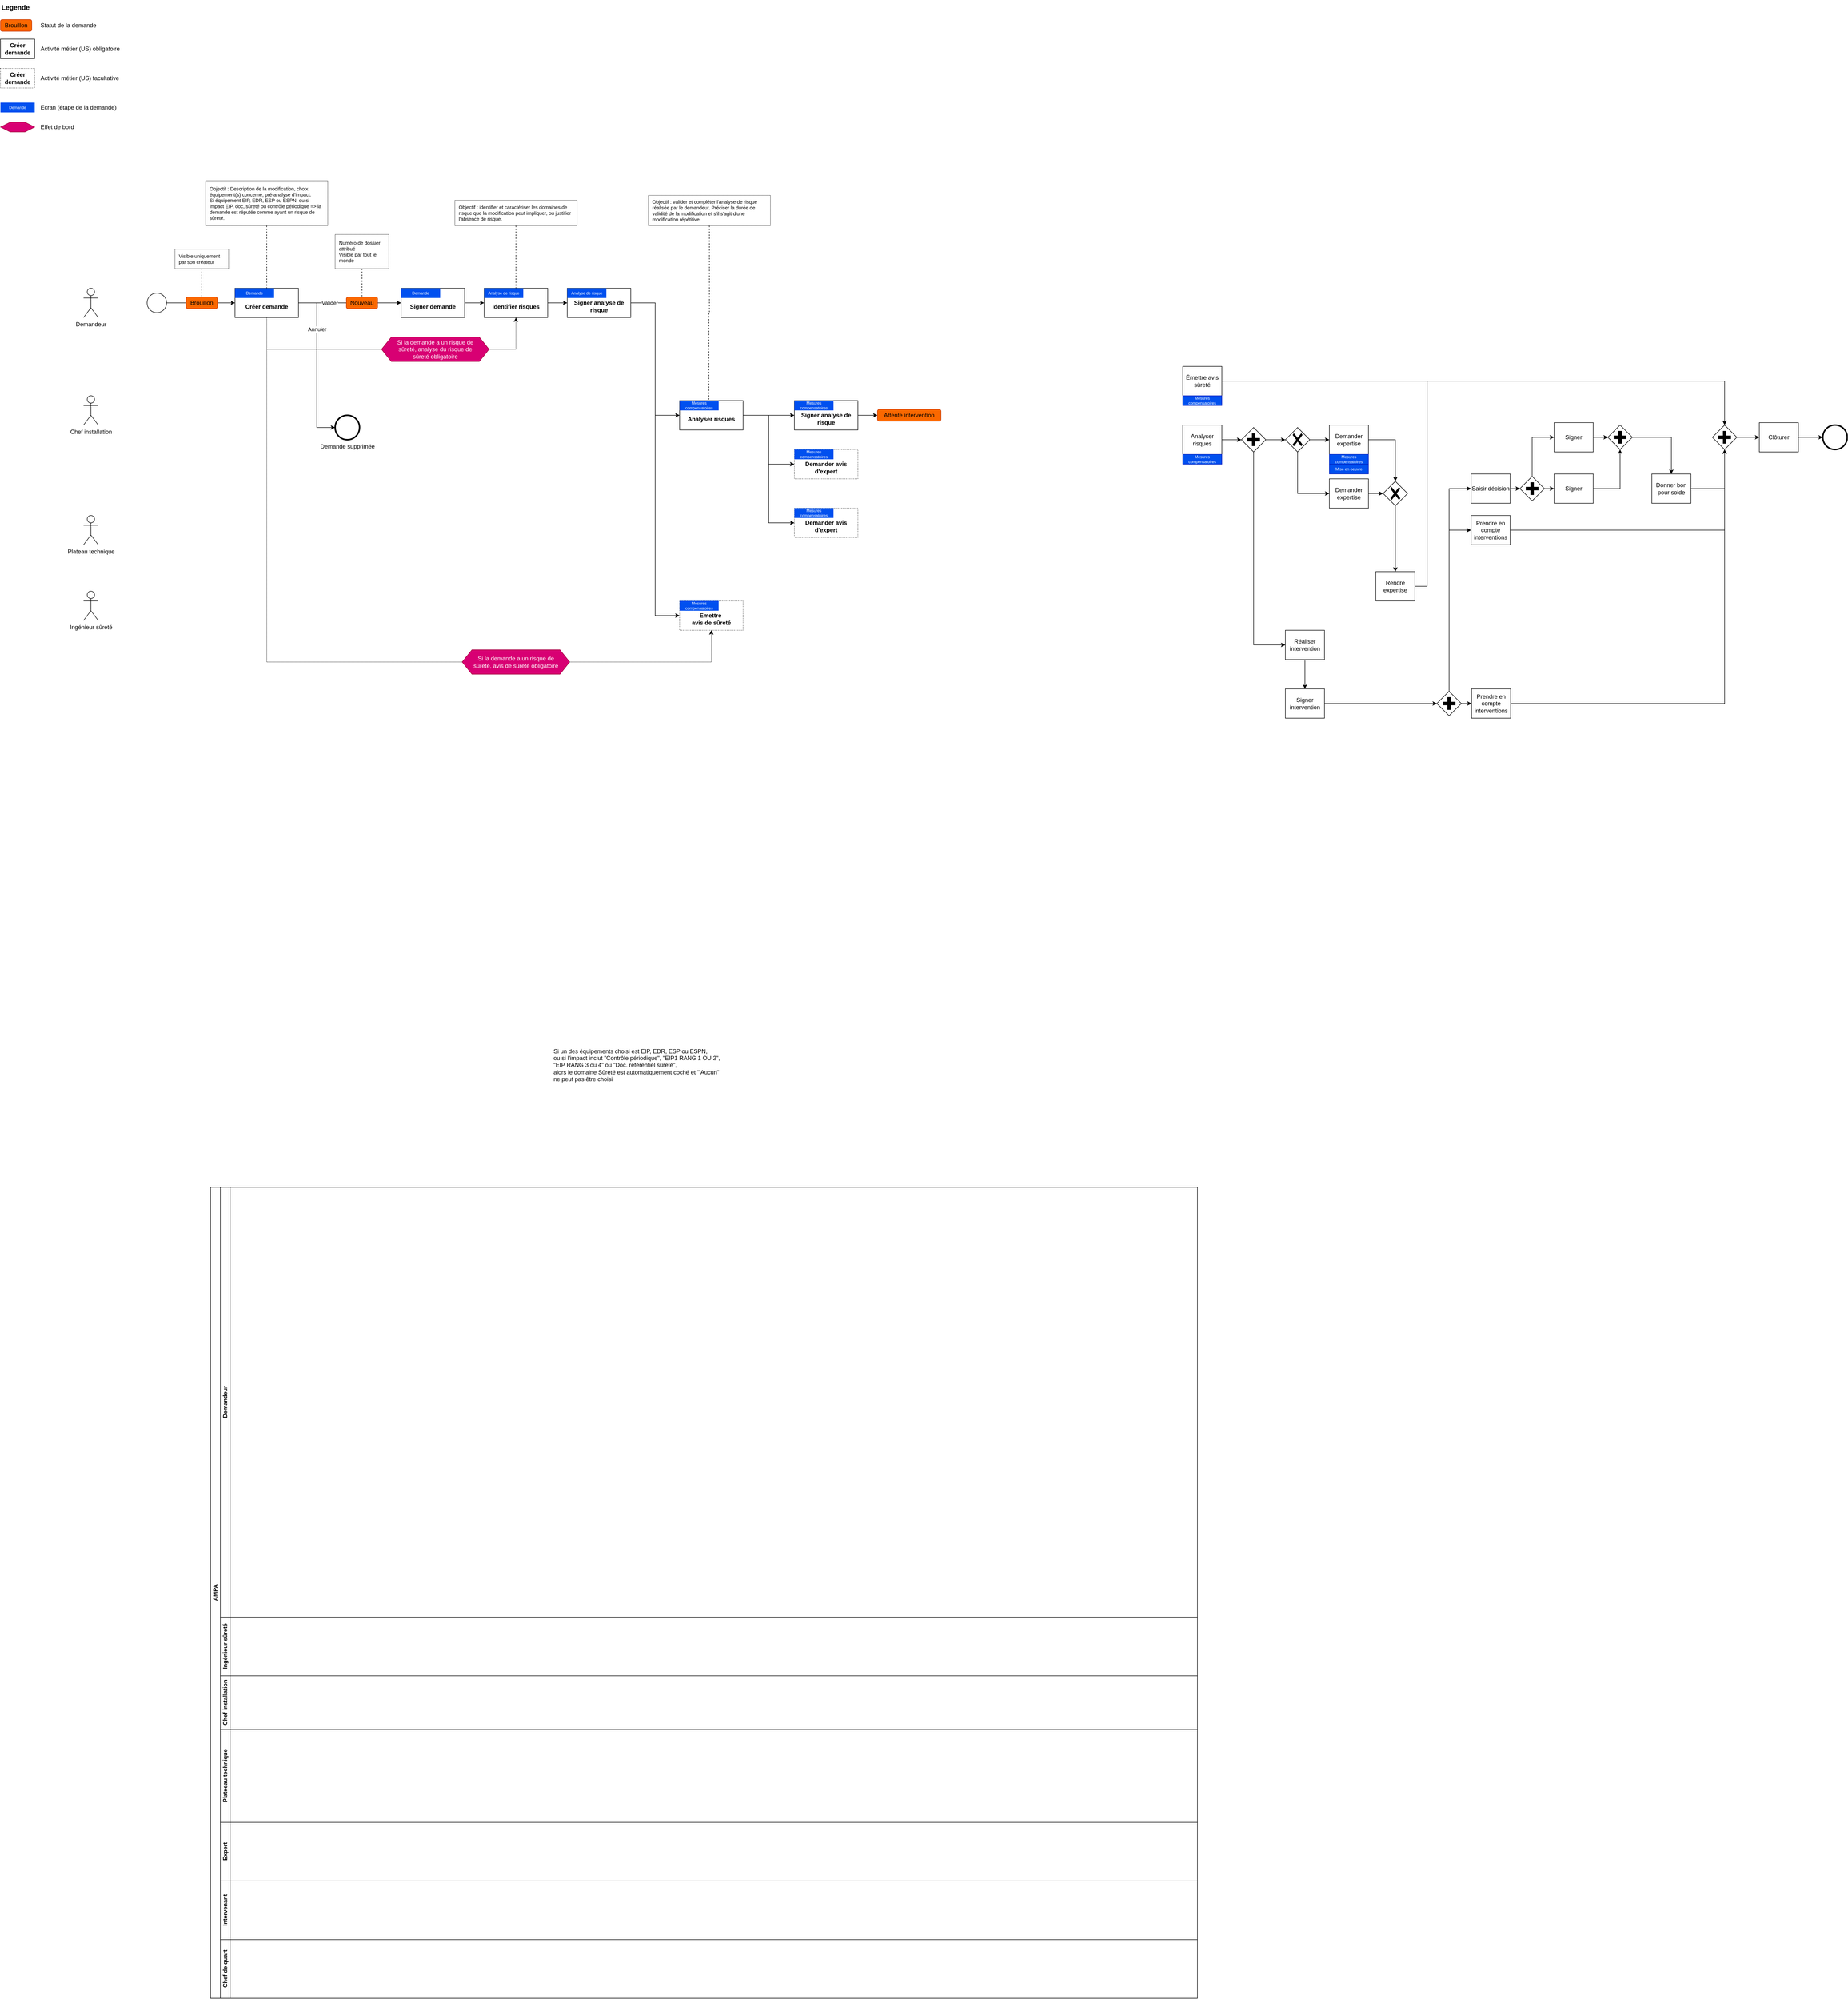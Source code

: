 <mxfile version="27.1.4">
  <diagram id="C5RBs43oDa-KdzZeNtuy" name="Page-1">
    <mxGraphModel dx="3535" dy="3973" grid="1" gridSize="10" guides="1" tooltips="1" connect="1" arrows="1" fold="1" page="1" pageScale="1" pageWidth="827" pageHeight="1169" math="0" shadow="0">
      <root>
        <mxCell id="WIyWlLk6GJQsqaUBKTNV-0" />
        <mxCell id="WIyWlLk6GJQsqaUBKTNV-1" parent="WIyWlLk6GJQsqaUBKTNV-0" />
        <mxCell id="8jjc2kqJS15EgWJWvcIl-381" value="AMPA" style="swimlane;html=1;childLayout=stackLayout;resizeParent=1;resizeParentMax=0;horizontal=0;startSize=20;horizontalStack=0;" parent="WIyWlLk6GJQsqaUBKTNV-1" vertex="1">
          <mxGeometry x="90" y="740" width="2020" height="1660" as="geometry" />
        </mxCell>
        <mxCell id="8jjc2kqJS15EgWJWvcIl-382" value="Demandeur" style="swimlane;html=1;startSize=20;horizontal=0;" parent="8jjc2kqJS15EgWJWvcIl-381" vertex="1">
          <mxGeometry x="20" width="2000" height="880" as="geometry" />
        </mxCell>
        <mxCell id="8jjc2kqJS15EgWJWvcIl-390" value="Ingénieur sûreté" style="swimlane;html=1;startSize=20;horizontal=0;" parent="8jjc2kqJS15EgWJWvcIl-381" vertex="1">
          <mxGeometry x="20" y="880" width="2000" height="120" as="geometry" />
        </mxCell>
        <mxCell id="8jjc2kqJS15EgWJWvcIl-392" value="Chef installation" style="swimlane;html=1;startSize=20;horizontal=0;" parent="8jjc2kqJS15EgWJWvcIl-381" vertex="1">
          <mxGeometry x="20" y="1000" width="2000" height="110" as="geometry" />
        </mxCell>
        <mxCell id="8jjc2kqJS15EgWJWvcIl-413" value="Plateeau technique" style="swimlane;html=1;startSize=20;horizontal=0;" parent="8jjc2kqJS15EgWJWvcIl-381" vertex="1">
          <mxGeometry x="20" y="1110" width="2000" height="190" as="geometry" />
        </mxCell>
        <mxCell id="8jjc2kqJS15EgWJWvcIl-431" value="Expert" style="swimlane;html=1;startSize=20;horizontal=0;" parent="8jjc2kqJS15EgWJWvcIl-381" vertex="1">
          <mxGeometry x="20" y="1300" width="2000" height="120" as="geometry" />
        </mxCell>
        <mxCell id="8jjc2kqJS15EgWJWvcIl-432" value="Intervenant" style="swimlane;html=1;startSize=20;horizontal=0;" parent="8jjc2kqJS15EgWJWvcIl-381" vertex="1">
          <mxGeometry x="20" y="1420" width="2000" height="120" as="geometry" />
        </mxCell>
        <mxCell id="8jjc2kqJS15EgWJWvcIl-433" value="Chef de quart" style="swimlane;html=1;startSize=20;horizontal=0;" parent="8jjc2kqJS15EgWJWvcIl-381" vertex="1">
          <mxGeometry x="20" y="1540" width="2000" height="120" as="geometry" />
        </mxCell>
        <mxCell id="8jjc2kqJS15EgWJWvcIl-466" value="&lt;div&gt;Si un des équipements choisi est EIP, EDR, ESP ou ESPN,&lt;/div&gt;&lt;div&gt;ou si l&#39;impact inclut &quot;Contrôle périodique&quot;, &quot;EIP1 RANG 1 OU 2&quot;, &quot;EIP RANG 3 ou 4&quot; ou &quot;Doc. référentiel sûreté&quot;,&lt;/div&gt;&lt;div&gt;alors le domaine Sûreté est automatiquement coché et &#39;&quot;Aucun&quot; ne peut pas être choisi&lt;/div&gt;" style="text;html=1;align=left;verticalAlign=middle;whiteSpace=wrap;rounded=0;" parent="WIyWlLk6GJQsqaUBKTNV-1" vertex="1">
          <mxGeometry x="790" y="480" width="350" height="20" as="geometry" />
        </mxCell>
        <mxCell id="8jjc2kqJS15EgWJWvcIl-383" value="" style="edgeStyle=orthogonalEdgeStyle;rounded=0;orthogonalLoop=1;jettySize=auto;html=1;exitX=1;exitY=0.5;exitDx=0;exitDy=0;" parent="WIyWlLk6GJQsqaUBKTNV-1" source="8jjc2kqJS15EgWJWvcIl-384" target="8jjc2kqJS15EgWJWvcIl-386" edge="1">
          <mxGeometry relative="1" as="geometry">
            <Array as="points" />
          </mxGeometry>
        </mxCell>
        <mxCell id="8jjc2kqJS15EgWJWvcIl-384" value="" style="ellipse;whiteSpace=wrap;html=1;" parent="WIyWlLk6GJQsqaUBKTNV-1" vertex="1">
          <mxGeometry x="-40" y="-1090" width="40" height="40" as="geometry" />
        </mxCell>
        <mxCell id="8jjc2kqJS15EgWJWvcIl-385" value="" style="edgeStyle=orthogonalEdgeStyle;rounded=0;orthogonalLoop=1;jettySize=auto;html=1;" parent="WIyWlLk6GJQsqaUBKTNV-1" source="8jjc2kqJS15EgWJWvcIl-386" target="8jjc2kqJS15EgWJWvcIl-387" edge="1">
          <mxGeometry relative="1" as="geometry" />
        </mxCell>
        <mxCell id="ZmzfmCcFbRjJiwDWbrTt-29" value="Valider" style="edgeLabel;html=1;align=center;verticalAlign=middle;resizable=0;points=[];" vertex="1" connectable="0" parent="8jjc2kqJS15EgWJWvcIl-385">
          <mxGeometry x="-0.389" relative="1" as="geometry">
            <mxPoint as="offset" />
          </mxGeometry>
        </mxCell>
        <mxCell id="3V38OUaqerDAB0xKx_UT-17" style="edgeStyle=orthogonalEdgeStyle;rounded=0;orthogonalLoop=1;jettySize=auto;html=1;exitX=0.5;exitY=1;exitDx=0;exitDy=0;entryX=0;entryY=0.5;entryDx=0;entryDy=0;dashed=1;dashPattern=1 1;endArrow=none;startFill=0;" parent="WIyWlLk6GJQsqaUBKTNV-1" source="8jjc2kqJS15EgWJWvcIl-386" target="3V38OUaqerDAB0xKx_UT-16" edge="1">
          <mxGeometry relative="1" as="geometry" />
        </mxCell>
        <mxCell id="ZmzfmCcFbRjJiwDWbrTt-28" style="edgeStyle=orthogonalEdgeStyle;rounded=0;orthogonalLoop=1;jettySize=auto;html=1;exitX=1;exitY=0.5;exitDx=0;exitDy=0;entryX=0;entryY=0.5;entryDx=0;entryDy=0;entryPerimeter=0;" edge="1" parent="WIyWlLk6GJQsqaUBKTNV-1" source="8jjc2kqJS15EgWJWvcIl-386" target="ZmzfmCcFbRjJiwDWbrTt-27">
          <mxGeometry relative="1" as="geometry" />
        </mxCell>
        <mxCell id="ZmzfmCcFbRjJiwDWbrTt-30" value="Annuler" style="edgeLabel;html=1;align=center;verticalAlign=middle;resizable=0;points=[];" vertex="1" connectable="0" parent="ZmzfmCcFbRjJiwDWbrTt-28">
          <mxGeometry x="-0.447" relative="1" as="geometry">
            <mxPoint as="offset" />
          </mxGeometry>
        </mxCell>
        <mxCell id="8jjc2kqJS15EgWJWvcIl-386" value="&lt;div&gt;&lt;br&gt;&lt;/div&gt;&lt;div&gt;Créer demande&lt;/div&gt;" style="rounded=0;whiteSpace=wrap;html=1;fontFamily=Helvetica;fontSize=12;fontColor=#000000;align=center;fontStyle=1;verticalAlign=middle;" parent="WIyWlLk6GJQsqaUBKTNV-1" vertex="1">
          <mxGeometry x="140" y="-1100" width="130" height="60" as="geometry" />
        </mxCell>
        <mxCell id="3V38OUaqerDAB0xKx_UT-15" style="edgeStyle=orthogonalEdgeStyle;rounded=0;orthogonalLoop=1;jettySize=auto;html=1;exitX=1;exitY=0.5;exitDx=0;exitDy=0;entryX=0;entryY=0.5;entryDx=0;entryDy=0;" parent="WIyWlLk6GJQsqaUBKTNV-1" source="8jjc2kqJS15EgWJWvcIl-387" target="3V38OUaqerDAB0xKx_UT-13" edge="1">
          <mxGeometry relative="1" as="geometry" />
        </mxCell>
        <mxCell id="8jjc2kqJS15EgWJWvcIl-387" value="&lt;div&gt;&lt;br&gt;&lt;/div&gt;&lt;div&gt;Signer demande&lt;/div&gt;" style="rounded=0;whiteSpace=wrap;html=1;fontFamily=Helvetica;fontSize=12;fontColor=#000000;align=center;fontStyle=1" parent="WIyWlLk6GJQsqaUBKTNV-1" vertex="1">
          <mxGeometry x="480" y="-1100" width="130" height="60" as="geometry" />
        </mxCell>
        <mxCell id="8jjc2kqJS15EgWJWvcIl-391" value="Émettre avis sûreté" style="rounded=0;whiteSpace=wrap;html=1;fontFamily=Helvetica;fontSize=12;fontColor=#000000;align=center;" parent="WIyWlLk6GJQsqaUBKTNV-1" vertex="1">
          <mxGeometry x="2080" y="-940" width="80" height="60" as="geometry" />
        </mxCell>
        <mxCell id="8jjc2kqJS15EgWJWvcIl-456" value="Mesures compensatoires" style="rounded=0;whiteSpace=wrap;html=1;fillColor=#0050ef;fontColor=#ffffff;strokeColor=#001DBC;fontSize=8;" parent="WIyWlLk6GJQsqaUBKTNV-1" vertex="1">
          <mxGeometry x="2080" y="-880" width="80" height="20" as="geometry" />
        </mxCell>
        <mxCell id="8jjc2kqJS15EgWJWvcIl-393" value="" style="edgeStyle=orthogonalEdgeStyle;rounded=0;orthogonalLoop=1;jettySize=auto;html=1;" parent="WIyWlLk6GJQsqaUBKTNV-1" source="8jjc2kqJS15EgWJWvcIl-394" target="8jjc2kqJS15EgWJWvcIl-404" edge="1">
          <mxGeometry relative="1" as="geometry" />
        </mxCell>
        <mxCell id="8jjc2kqJS15EgWJWvcIl-394" value="Analyser risques" style="rounded=0;whiteSpace=wrap;html=1;fontFamily=Helvetica;fontSize=12;fontColor=#000000;align=center;" parent="WIyWlLk6GJQsqaUBKTNV-1" vertex="1">
          <mxGeometry x="2080" y="-820" width="80" height="60" as="geometry" />
        </mxCell>
        <mxCell id="8jjc2kqJS15EgWJWvcIl-395" value="" style="edgeStyle=orthogonalEdgeStyle;rounded=0;orthogonalLoop=1;jettySize=auto;html=1;" parent="WIyWlLk6GJQsqaUBKTNV-1" source="8jjc2kqJS15EgWJWvcIl-396" target="8jjc2kqJS15EgWJWvcIl-397" edge="1">
          <mxGeometry relative="1" as="geometry" />
        </mxCell>
        <mxCell id="8jjc2kqJS15EgWJWvcIl-396" value="" style="points=[[0.25,0.25,0],[0.5,0,0],[0.75,0.25,0],[1,0.5,0],[0.75,0.75,0],[0.5,1,0],[0.25,0.75,0],[0,0.5,0]];shape=mxgraph.bpmn.gateway2;html=1;verticalLabelPosition=bottom;labelBackgroundColor=#ffffff;verticalAlign=top;align=center;perimeter=rhombusPerimeter;outlineConnect=0;outline=none;symbol=none;gwType=exclusive;" parent="WIyWlLk6GJQsqaUBKTNV-1" vertex="1">
          <mxGeometry x="2290" y="-815" width="50" height="50" as="geometry" />
        </mxCell>
        <mxCell id="8jjc2kqJS15EgWJWvcIl-397" value="Demander expertise" style="rounded=0;whiteSpace=wrap;html=1;fontFamily=Helvetica;fontSize=12;fontColor=#000000;align=center;" parent="WIyWlLk6GJQsqaUBKTNV-1" vertex="1">
          <mxGeometry x="2380" y="-820" width="80" height="60" as="geometry" />
        </mxCell>
        <mxCell id="8jjc2kqJS15EgWJWvcIl-398" value="" style="edgeStyle=orthogonalEdgeStyle;rounded=0;orthogonalLoop=1;jettySize=auto;html=1;" parent="WIyWlLk6GJQsqaUBKTNV-1" source="8jjc2kqJS15EgWJWvcIl-399" target="8jjc2kqJS15EgWJWvcIl-400" edge="1">
          <mxGeometry relative="1" as="geometry" />
        </mxCell>
        <mxCell id="8jjc2kqJS15EgWJWvcIl-399" value="Demander expertise" style="rounded=0;whiteSpace=wrap;html=1;fontFamily=Helvetica;fontSize=12;fontColor=#000000;align=center;" parent="WIyWlLk6GJQsqaUBKTNV-1" vertex="1">
          <mxGeometry x="2380" y="-710" width="80" height="60" as="geometry" />
        </mxCell>
        <mxCell id="8jjc2kqJS15EgWJWvcIl-400" value="" style="points=[[0.25,0.25,0],[0.5,0,0],[0.75,0.25,0],[1,0.5,0],[0.75,0.75,0],[0.5,1,0],[0.25,0.75,0],[0,0.5,0]];shape=mxgraph.bpmn.gateway2;html=1;verticalLabelPosition=bottom;labelBackgroundColor=#ffffff;verticalAlign=top;align=center;perimeter=rhombusPerimeter;outlineConnect=0;outline=none;symbol=none;gwType=exclusive;" parent="WIyWlLk6GJQsqaUBKTNV-1" vertex="1">
          <mxGeometry x="2490" y="-705" width="50" height="50" as="geometry" />
        </mxCell>
        <mxCell id="8jjc2kqJS15EgWJWvcIl-401" style="edgeStyle=orthogonalEdgeStyle;rounded=0;orthogonalLoop=1;jettySize=auto;html=1;exitX=0.5;exitY=1;exitDx=0;exitDy=0;exitPerimeter=0;entryX=0;entryY=0.5;entryDx=0;entryDy=0;" parent="WIyWlLk6GJQsqaUBKTNV-1" source="8jjc2kqJS15EgWJWvcIl-396" target="8jjc2kqJS15EgWJWvcIl-399" edge="1">
          <mxGeometry relative="1" as="geometry" />
        </mxCell>
        <mxCell id="8jjc2kqJS15EgWJWvcIl-402" style="edgeStyle=orthogonalEdgeStyle;rounded=0;orthogonalLoop=1;jettySize=auto;html=1;exitX=1;exitY=0.5;exitDx=0;exitDy=0;entryX=0.5;entryY=0;entryDx=0;entryDy=0;entryPerimeter=0;" parent="WIyWlLk6GJQsqaUBKTNV-1" source="8jjc2kqJS15EgWJWvcIl-397" target="8jjc2kqJS15EgWJWvcIl-400" edge="1">
          <mxGeometry relative="1" as="geometry" />
        </mxCell>
        <mxCell id="8jjc2kqJS15EgWJWvcIl-403" value="" style="edgeStyle=orthogonalEdgeStyle;rounded=0;orthogonalLoop=1;jettySize=auto;html=1;" parent="WIyWlLk6GJQsqaUBKTNV-1" source="8jjc2kqJS15EgWJWvcIl-404" target="8jjc2kqJS15EgWJWvcIl-396" edge="1">
          <mxGeometry relative="1" as="geometry" />
        </mxCell>
        <mxCell id="8jjc2kqJS15EgWJWvcIl-404" value="" style="points=[[0.25,0.25,0],[0.5,0,0],[0.75,0.25,0],[1,0.5,0],[0.75,0.75,0],[0.5,1,0],[0.25,0.75,0],[0,0.5,0]];shape=mxgraph.bpmn.gateway2;html=1;verticalLabelPosition=bottom;labelBackgroundColor=#ffffff;verticalAlign=top;align=center;perimeter=rhombusPerimeter;outlineConnect=0;outline=none;symbol=none;gwType=parallel;" parent="WIyWlLk6GJQsqaUBKTNV-1" vertex="1">
          <mxGeometry x="2200" y="-815" width="50" height="50" as="geometry" />
        </mxCell>
        <mxCell id="8jjc2kqJS15EgWJWvcIl-405" value="" style="edgeStyle=orthogonalEdgeStyle;rounded=0;orthogonalLoop=1;jettySize=auto;html=1;" parent="WIyWlLk6GJQsqaUBKTNV-1" source="8jjc2kqJS15EgWJWvcIl-406" target="8jjc2kqJS15EgWJWvcIl-407" edge="1">
          <mxGeometry relative="1" as="geometry" />
        </mxCell>
        <mxCell id="8jjc2kqJS15EgWJWvcIl-406" value="Signer" style="rounded=0;whiteSpace=wrap;html=1;fontFamily=Helvetica;fontSize=12;fontColor=#000000;align=center;" parent="WIyWlLk6GJQsqaUBKTNV-1" vertex="1">
          <mxGeometry x="2840" y="-825" width="80" height="60" as="geometry" />
        </mxCell>
        <mxCell id="8jjc2kqJS15EgWJWvcIl-407" value="" style="points=[[0.25,0.25,0],[0.5,0,0],[0.75,0.25,0],[1,0.5,0],[0.75,0.75,0],[0.5,1,0],[0.25,0.75,0],[0,0.5,0]];shape=mxgraph.bpmn.gateway2;html=1;verticalLabelPosition=bottom;labelBackgroundColor=#ffffff;verticalAlign=top;align=center;perimeter=rhombusPerimeter;outlineConnect=0;outline=none;symbol=none;gwType=parallel;" parent="WIyWlLk6GJQsqaUBKTNV-1" vertex="1">
          <mxGeometry x="2950" y="-820" width="50" height="50" as="geometry" />
        </mxCell>
        <mxCell id="8jjc2kqJS15EgWJWvcIl-408" value="" style="edgeStyle=orthogonalEdgeStyle;rounded=0;orthogonalLoop=1;jettySize=auto;html=1;" parent="WIyWlLk6GJQsqaUBKTNV-1" source="8jjc2kqJS15EgWJWvcIl-409" target="8jjc2kqJS15EgWJWvcIl-411" edge="1">
          <mxGeometry relative="1" as="geometry" />
        </mxCell>
        <mxCell id="8jjc2kqJS15EgWJWvcIl-409" value="" style="points=[[0.25,0.25,0],[0.5,0,0],[0.75,0.25,0],[1,0.5,0],[0.75,0.75,0],[0.5,1,0],[0.25,0.75,0],[0,0.5,0]];shape=mxgraph.bpmn.gateway2;html=1;verticalLabelPosition=bottom;labelBackgroundColor=#ffffff;verticalAlign=top;align=center;perimeter=rhombusPerimeter;outlineConnect=0;outline=none;symbol=none;gwType=parallel;" parent="WIyWlLk6GJQsqaUBKTNV-1" vertex="1">
          <mxGeometry x="3164" y="-820" width="50" height="50" as="geometry" />
        </mxCell>
        <mxCell id="8jjc2kqJS15EgWJWvcIl-410" value="" style="edgeStyle=orthogonalEdgeStyle;rounded=0;orthogonalLoop=1;jettySize=auto;html=1;" parent="WIyWlLk6GJQsqaUBKTNV-1" source="8jjc2kqJS15EgWJWvcIl-411" target="8jjc2kqJS15EgWJWvcIl-412" edge="1">
          <mxGeometry relative="1" as="geometry" />
        </mxCell>
        <mxCell id="8jjc2kqJS15EgWJWvcIl-411" value="Clôturer" style="rounded=0;whiteSpace=wrap;html=1;fontFamily=Helvetica;fontSize=12;fontColor=#000000;align=center;" parent="WIyWlLk6GJQsqaUBKTNV-1" vertex="1">
          <mxGeometry x="3260" y="-825" width="80" height="60" as="geometry" />
        </mxCell>
        <mxCell id="8jjc2kqJS15EgWJWvcIl-412" value="" style="points=[[0.145,0.145,0],[0.5,0,0],[0.855,0.145,0],[1,0.5,0],[0.855,0.855,0],[0.5,1,0],[0.145,0.855,0],[0,0.5,0]];shape=mxgraph.bpmn.event;html=1;verticalLabelPosition=bottom;labelBackgroundColor=#ffffff;verticalAlign=top;align=center;perimeter=ellipsePerimeter;outlineConnect=0;aspect=fixed;outline=end;symbol=terminate2;" parent="WIyWlLk6GJQsqaUBKTNV-1" vertex="1">
          <mxGeometry x="3390" y="-820" width="50" height="50" as="geometry" />
        </mxCell>
        <mxCell id="8jjc2kqJS15EgWJWvcIl-458" value="Mesures compensatoires" style="rounded=0;whiteSpace=wrap;html=1;fillColor=#0050ef;fontColor=#ffffff;strokeColor=#001DBC;fontSize=8;" parent="WIyWlLk6GJQsqaUBKTNV-1" vertex="1">
          <mxGeometry x="2080" y="-760" width="80" height="20" as="geometry" />
        </mxCell>
        <mxCell id="8jjc2kqJS15EgWJWvcIl-461" value="Mesures compensatoires" style="rounded=0;whiteSpace=wrap;html=1;fillColor=#0050ef;fontColor=#ffffff;strokeColor=#001DBC;fontSize=8;" parent="WIyWlLk6GJQsqaUBKTNV-1" vertex="1">
          <mxGeometry x="2380" y="-760" width="80" height="20" as="geometry" />
        </mxCell>
        <mxCell id="8jjc2kqJS15EgWJWvcIl-414" value="Prendre en compte interventions" style="rounded=0;whiteSpace=wrap;html=1;fontFamily=Helvetica;fontSize=12;fontColor=#000000;align=center;" parent="WIyWlLk6GJQsqaUBKTNV-1" vertex="1">
          <mxGeometry x="2670" y="-635" width="80" height="60" as="geometry" />
        </mxCell>
        <mxCell id="8jjc2kqJS15EgWJWvcIl-415" value="" style="edgeStyle=orthogonalEdgeStyle;rounded=0;orthogonalLoop=1;jettySize=auto;html=1;" parent="WIyWlLk6GJQsqaUBKTNV-1" source="8jjc2kqJS15EgWJWvcIl-416" target="8jjc2kqJS15EgWJWvcIl-419" edge="1">
          <mxGeometry relative="1" as="geometry" />
        </mxCell>
        <mxCell id="8jjc2kqJS15EgWJWvcIl-416" value="Saisir décision" style="rounded=0;whiteSpace=wrap;html=1;fontFamily=Helvetica;fontSize=12;fontColor=#000000;align=center;" parent="WIyWlLk6GJQsqaUBKTNV-1" vertex="1">
          <mxGeometry x="2670" y="-720" width="80" height="60" as="geometry" />
        </mxCell>
        <mxCell id="8jjc2kqJS15EgWJWvcIl-417" value="Signer" style="rounded=0;whiteSpace=wrap;html=1;fontFamily=Helvetica;fontSize=12;fontColor=#000000;align=center;" parent="WIyWlLk6GJQsqaUBKTNV-1" vertex="1">
          <mxGeometry x="2840" y="-720" width="80" height="60" as="geometry" />
        </mxCell>
        <mxCell id="8jjc2kqJS15EgWJWvcIl-418" value="" style="edgeStyle=orthogonalEdgeStyle;rounded=0;orthogonalLoop=1;jettySize=auto;html=1;" parent="WIyWlLk6GJQsqaUBKTNV-1" source="8jjc2kqJS15EgWJWvcIl-419" target="8jjc2kqJS15EgWJWvcIl-417" edge="1">
          <mxGeometry relative="1" as="geometry" />
        </mxCell>
        <mxCell id="8jjc2kqJS15EgWJWvcIl-419" value="" style="points=[[0.25,0.25,0],[0.5,0,0],[0.75,0.25,0],[1,0.5,0],[0.75,0.75,0],[0.5,1,0],[0.25,0.75,0],[0,0.5,0]];shape=mxgraph.bpmn.gateway2;html=1;verticalLabelPosition=bottom;labelBackgroundColor=#ffffff;verticalAlign=top;align=center;perimeter=rhombusPerimeter;outlineConnect=0;outline=none;symbol=none;gwType=parallel;" parent="WIyWlLk6GJQsqaUBKTNV-1" vertex="1">
          <mxGeometry x="2770" y="-715" width="50" height="50" as="geometry" />
        </mxCell>
        <mxCell id="8jjc2kqJS15EgWJWvcIl-420" value="Donner bon pour solde" style="rounded=0;whiteSpace=wrap;html=1;fontFamily=Helvetica;fontSize=12;fontColor=#000000;align=center;" parent="WIyWlLk6GJQsqaUBKTNV-1" vertex="1">
          <mxGeometry x="3040" y="-720" width="80" height="60" as="geometry" />
        </mxCell>
        <mxCell id="8jjc2kqJS15EgWJWvcIl-421" value="Rendre expertise" style="rounded=0;whiteSpace=wrap;html=1;fontFamily=Helvetica;fontSize=12;fontColor=#000000;align=center;" parent="WIyWlLk6GJQsqaUBKTNV-1" vertex="1">
          <mxGeometry x="2475" y="-520" width="80" height="60" as="geometry" />
        </mxCell>
        <mxCell id="8jjc2kqJS15EgWJWvcIl-422" value="Réaliser intervention" style="rounded=0;whiteSpace=wrap;html=1;fontFamily=Helvetica;fontSize=12;fontColor=#000000;align=center;" parent="WIyWlLk6GJQsqaUBKTNV-1" vertex="1">
          <mxGeometry x="2290" y="-400" width="80" height="60" as="geometry" />
        </mxCell>
        <mxCell id="8jjc2kqJS15EgWJWvcIl-423" value="Signer intervention" style="rounded=0;whiteSpace=wrap;html=1;fontFamily=Helvetica;fontSize=12;fontColor=#000000;align=center;" parent="WIyWlLk6GJQsqaUBKTNV-1" vertex="1">
          <mxGeometry x="2290" y="-280" width="80" height="60" as="geometry" />
        </mxCell>
        <mxCell id="8jjc2kqJS15EgWJWvcIl-424" value="" style="edgeStyle=orthogonalEdgeStyle;rounded=0;orthogonalLoop=1;jettySize=auto;html=1;" parent="WIyWlLk6GJQsqaUBKTNV-1" source="8jjc2kqJS15EgWJWvcIl-422" target="8jjc2kqJS15EgWJWvcIl-423" edge="1">
          <mxGeometry relative="1" as="geometry" />
        </mxCell>
        <mxCell id="8jjc2kqJS15EgWJWvcIl-425" value="" style="points=[[0.25,0.25,0],[0.5,0,0],[0.75,0.25,0],[1,0.5,0],[0.75,0.75,0],[0.5,1,0],[0.25,0.75,0],[0,0.5,0]];shape=mxgraph.bpmn.gateway2;html=1;verticalLabelPosition=bottom;labelBackgroundColor=#ffffff;verticalAlign=top;align=center;perimeter=rhombusPerimeter;outlineConnect=0;outline=none;symbol=none;gwType=parallel;" parent="WIyWlLk6GJQsqaUBKTNV-1" vertex="1">
          <mxGeometry x="2600" y="-275" width="50" height="50" as="geometry" />
        </mxCell>
        <mxCell id="8jjc2kqJS15EgWJWvcIl-426" value="Prendre en compte interventions" style="rounded=0;whiteSpace=wrap;html=1;fontFamily=Helvetica;fontSize=12;fontColor=#000000;align=center;" parent="WIyWlLk6GJQsqaUBKTNV-1" vertex="1">
          <mxGeometry x="2671" y="-280" width="80" height="60" as="geometry" />
        </mxCell>
        <mxCell id="8jjc2kqJS15EgWJWvcIl-427" value="" style="edgeStyle=orthogonalEdgeStyle;rounded=0;orthogonalLoop=1;jettySize=auto;html=1;" parent="WIyWlLk6GJQsqaUBKTNV-1" source="8jjc2kqJS15EgWJWvcIl-425" target="8jjc2kqJS15EgWJWvcIl-426" edge="1">
          <mxGeometry relative="1" as="geometry" />
        </mxCell>
        <mxCell id="8jjc2kqJS15EgWJWvcIl-428" value="" style="edgeStyle=orthogonalEdgeStyle;rounded=0;orthogonalLoop=1;jettySize=auto;html=1;" parent="WIyWlLk6GJQsqaUBKTNV-1" source="8jjc2kqJS15EgWJWvcIl-423" target="8jjc2kqJS15EgWJWvcIl-425" edge="1">
          <mxGeometry relative="1" as="geometry">
            <mxPoint x="2510" y="590" as="sourcePoint" />
            <mxPoint x="2610" y="590" as="targetPoint" />
          </mxGeometry>
        </mxCell>
        <mxCell id="8jjc2kqJS15EgWJWvcIl-429" style="edgeStyle=orthogonalEdgeStyle;rounded=0;orthogonalLoop=1;jettySize=auto;html=1;exitX=0.5;exitY=0;exitDx=0;exitDy=0;exitPerimeter=0;entryX=0;entryY=0.5;entryDx=0;entryDy=0;" parent="WIyWlLk6GJQsqaUBKTNV-1" source="8jjc2kqJS15EgWJWvcIl-425" target="8jjc2kqJS15EgWJWvcIl-416" edge="1">
          <mxGeometry relative="1" as="geometry" />
        </mxCell>
        <mxCell id="8jjc2kqJS15EgWJWvcIl-430" style="edgeStyle=orthogonalEdgeStyle;rounded=0;orthogonalLoop=1;jettySize=auto;html=1;exitX=0.5;exitY=0;exitDx=0;exitDy=0;exitPerimeter=0;entryX=0;entryY=0.5;entryDx=0;entryDy=0;" parent="WIyWlLk6GJQsqaUBKTNV-1" source="8jjc2kqJS15EgWJWvcIl-425" target="8jjc2kqJS15EgWJWvcIl-414" edge="1">
          <mxGeometry relative="1" as="geometry" />
        </mxCell>
        <mxCell id="8jjc2kqJS15EgWJWvcIl-462" value="Mise en oeuvre" style="rounded=0;whiteSpace=wrap;html=1;fillColor=#0050ef;fontColor=#ffffff;strokeColor=#001DBC;fontSize=8;" parent="WIyWlLk6GJQsqaUBKTNV-1" vertex="1">
          <mxGeometry x="2380" y="-740" width="80" height="20" as="geometry" />
        </mxCell>
        <mxCell id="8jjc2kqJS15EgWJWvcIl-436" style="edgeStyle=orthogonalEdgeStyle;rounded=0;orthogonalLoop=1;jettySize=auto;html=1;exitX=0.5;exitY=1;exitDx=0;exitDy=0;exitPerimeter=0;entryX=0;entryY=0.5;entryDx=0;entryDy=0;" parent="WIyWlLk6GJQsqaUBKTNV-1" source="8jjc2kqJS15EgWJWvcIl-404" target="8jjc2kqJS15EgWJWvcIl-422" edge="1">
          <mxGeometry relative="1" as="geometry" />
        </mxCell>
        <mxCell id="8jjc2kqJS15EgWJWvcIl-437" value="" style="edgeStyle=orthogonalEdgeStyle;rounded=0;orthogonalLoop=1;jettySize=auto;html=1;" parent="WIyWlLk6GJQsqaUBKTNV-1" source="8jjc2kqJS15EgWJWvcIl-400" target="8jjc2kqJS15EgWJWvcIl-421" edge="1">
          <mxGeometry relative="1" as="geometry" />
        </mxCell>
        <mxCell id="8jjc2kqJS15EgWJWvcIl-438" style="edgeStyle=orthogonalEdgeStyle;rounded=0;orthogonalLoop=1;jettySize=auto;html=1;exitX=0.5;exitY=0;exitDx=0;exitDy=0;exitPerimeter=0;entryX=0;entryY=0.5;entryDx=0;entryDy=0;" parent="WIyWlLk6GJQsqaUBKTNV-1" source="8jjc2kqJS15EgWJWvcIl-419" target="8jjc2kqJS15EgWJWvcIl-406" edge="1">
          <mxGeometry relative="1" as="geometry" />
        </mxCell>
        <mxCell id="8jjc2kqJS15EgWJWvcIl-439" style="edgeStyle=orthogonalEdgeStyle;rounded=0;orthogonalLoop=1;jettySize=auto;html=1;exitX=1;exitY=0.5;exitDx=0;exitDy=0;entryX=0.5;entryY=1;entryDx=0;entryDy=0;entryPerimeter=0;" parent="WIyWlLk6GJQsqaUBKTNV-1" source="8jjc2kqJS15EgWJWvcIl-417" target="8jjc2kqJS15EgWJWvcIl-407" edge="1">
          <mxGeometry relative="1" as="geometry" />
        </mxCell>
        <mxCell id="8jjc2kqJS15EgWJWvcIl-440" style="edgeStyle=orthogonalEdgeStyle;rounded=0;orthogonalLoop=1;jettySize=auto;html=1;exitX=1;exitY=0.5;exitDx=0;exitDy=0;exitPerimeter=0;entryX=0.5;entryY=0;entryDx=0;entryDy=0;" parent="WIyWlLk6GJQsqaUBKTNV-1" source="8jjc2kqJS15EgWJWvcIl-407" target="8jjc2kqJS15EgWJWvcIl-420" edge="1">
          <mxGeometry relative="1" as="geometry" />
        </mxCell>
        <mxCell id="8jjc2kqJS15EgWJWvcIl-441" style="edgeStyle=orthogonalEdgeStyle;rounded=0;orthogonalLoop=1;jettySize=auto;html=1;exitX=1;exitY=0.5;exitDx=0;exitDy=0;entryX=0.5;entryY=1;entryDx=0;entryDy=0;entryPerimeter=0;" parent="WIyWlLk6GJQsqaUBKTNV-1" source="8jjc2kqJS15EgWJWvcIl-420" target="8jjc2kqJS15EgWJWvcIl-409" edge="1">
          <mxGeometry relative="1" as="geometry" />
        </mxCell>
        <mxCell id="8jjc2kqJS15EgWJWvcIl-442" style="edgeStyle=orthogonalEdgeStyle;rounded=0;orthogonalLoop=1;jettySize=auto;html=1;exitX=1;exitY=0.5;exitDx=0;exitDy=0;entryX=0.5;entryY=0;entryDx=0;entryDy=0;entryPerimeter=0;" parent="WIyWlLk6GJQsqaUBKTNV-1" source="8jjc2kqJS15EgWJWvcIl-421" target="8jjc2kqJS15EgWJWvcIl-409" edge="1">
          <mxGeometry relative="1" as="geometry">
            <Array as="points">
              <mxPoint x="2580" y="-490" />
              <mxPoint x="2580" y="-910" />
              <mxPoint x="3189" y="-910" />
            </Array>
          </mxGeometry>
        </mxCell>
        <mxCell id="8jjc2kqJS15EgWJWvcIl-443" style="edgeStyle=orthogonalEdgeStyle;rounded=0;orthogonalLoop=1;jettySize=auto;html=1;exitX=1;exitY=0.5;exitDx=0;exitDy=0;entryX=0.5;entryY=0;entryDx=0;entryDy=0;entryPerimeter=0;" parent="WIyWlLk6GJQsqaUBKTNV-1" source="8jjc2kqJS15EgWJWvcIl-391" target="8jjc2kqJS15EgWJWvcIl-409" edge="1">
          <mxGeometry relative="1" as="geometry" />
        </mxCell>
        <mxCell id="8jjc2kqJS15EgWJWvcIl-444" style="edgeStyle=orthogonalEdgeStyle;rounded=0;orthogonalLoop=1;jettySize=auto;html=1;exitX=1;exitY=0.5;exitDx=0;exitDy=0;entryX=0.5;entryY=1;entryDx=0;entryDy=0;entryPerimeter=0;" parent="WIyWlLk6GJQsqaUBKTNV-1" source="8jjc2kqJS15EgWJWvcIl-426" target="8jjc2kqJS15EgWJWvcIl-409" edge="1">
          <mxGeometry relative="1" as="geometry" />
        </mxCell>
        <mxCell id="8jjc2kqJS15EgWJWvcIl-445" style="edgeStyle=orthogonalEdgeStyle;rounded=0;orthogonalLoop=1;jettySize=auto;html=1;exitX=1;exitY=0.5;exitDx=0;exitDy=0;entryX=0.5;entryY=1;entryDx=0;entryDy=0;entryPerimeter=0;" parent="WIyWlLk6GJQsqaUBKTNV-1" source="8jjc2kqJS15EgWJWvcIl-414" target="8jjc2kqJS15EgWJWvcIl-409" edge="1">
          <mxGeometry relative="1" as="geometry" />
        </mxCell>
        <mxCell id="8jjc2kqJS15EgWJWvcIl-469" value="Brouillon" style="rounded=1;whiteSpace=wrap;html=1;fillColor=#fa6800;fontColor=#000000;strokeColor=#C73500;" parent="WIyWlLk6GJQsqaUBKTNV-1" vertex="1">
          <mxGeometry x="40" y="-1082" width="64" height="24" as="geometry" />
        </mxCell>
        <mxCell id="8jjc2kqJS15EgWJWvcIl-472" style="edgeStyle=orthogonalEdgeStyle;rounded=0;orthogonalLoop=1;jettySize=auto;html=1;exitX=0.5;exitY=1;exitDx=0;exitDy=0;entryX=0.5;entryY=0;entryDx=0;entryDy=0;dashed=1;endArrow=none;startFill=0;" parent="WIyWlLk6GJQsqaUBKTNV-1" source="8jjc2kqJS15EgWJWvcIl-471" target="8jjc2kqJS15EgWJWvcIl-469" edge="1">
          <mxGeometry relative="1" as="geometry" />
        </mxCell>
        <mxCell id="8jjc2kqJS15EgWJWvcIl-471" value="&lt;div align=&quot;left&quot;&gt;Visible uniquement par son créateur&lt;/div&gt;" style="text;html=1;align=left;verticalAlign=middle;whiteSpace=wrap;rounded=0;fontSize=10;strokeColor=default;dashed=1;dashPattern=1 1;glass=0;perimeterSpacing=0;labelPadding=0;spacing=8;" parent="WIyWlLk6GJQsqaUBKTNV-1" vertex="1">
          <mxGeometry x="17" y="-1180" width="110" height="40" as="geometry" />
        </mxCell>
        <mxCell id="8jjc2kqJS15EgWJWvcIl-473" value="Nouveau" style="rounded=1;whiteSpace=wrap;html=1;fillColor=#fa6800;fontColor=#000000;strokeColor=#C73500;" parent="WIyWlLk6GJQsqaUBKTNV-1" vertex="1">
          <mxGeometry x="368" y="-1082" width="64" height="24" as="geometry" />
        </mxCell>
        <mxCell id="8jjc2kqJS15EgWJWvcIl-474" value="&lt;div&gt;Numéro de dossier attribué&lt;/div&gt;&lt;div&gt;Visible par tout le monde&lt;/div&gt;" style="text;html=1;align=left;verticalAlign=middle;whiteSpace=wrap;rounded=0;fontSize=10;strokeColor=default;dashed=1;dashPattern=1 1;glass=0;perimeterSpacing=0;labelPadding=0;spacing=8;" parent="WIyWlLk6GJQsqaUBKTNV-1" vertex="1">
          <mxGeometry x="345" y="-1210" width="110" height="70" as="geometry" />
        </mxCell>
        <mxCell id="8jjc2kqJS15EgWJWvcIl-475" style="edgeStyle=orthogonalEdgeStyle;rounded=0;orthogonalLoop=1;jettySize=auto;html=1;exitX=0.5;exitY=1;exitDx=0;exitDy=0;entryX=0.5;entryY=0;entryDx=0;entryDy=0;dashed=1;endArrow=none;startFill=0;" parent="WIyWlLk6GJQsqaUBKTNV-1" source="8jjc2kqJS15EgWJWvcIl-474" target="8jjc2kqJS15EgWJWvcIl-473" edge="1">
          <mxGeometry relative="1" as="geometry">
            <mxPoint x="160" y="-1120" as="sourcePoint" />
            <mxPoint x="160" y="-1062" as="targetPoint" />
          </mxGeometry>
        </mxCell>
        <mxCell id="3V38OUaqerDAB0xKx_UT-0" value="Demande" style="rounded=0;whiteSpace=wrap;html=1;fillColor=#0050ef;fontColor=#ffffff;strokeColor=none;fontSize=8;" parent="WIyWlLk6GJQsqaUBKTNV-1" vertex="1">
          <mxGeometry x="140" y="-1100" width="80" height="20" as="geometry" />
        </mxCell>
        <mxCell id="3V38OUaqerDAB0xKx_UT-1" style="edgeStyle=orthogonalEdgeStyle;rounded=0;orthogonalLoop=1;jettySize=auto;html=1;exitX=0.5;exitY=1;exitDx=0;exitDy=0;entryX=0.5;entryY=0;entryDx=0;entryDy=0;dashed=1;endArrow=none;startFill=0;" parent="WIyWlLk6GJQsqaUBKTNV-1" source="3V38OUaqerDAB0xKx_UT-2" edge="1">
          <mxGeometry relative="1" as="geometry">
            <mxPoint x="205" y="-1100" as="targetPoint" />
          </mxGeometry>
        </mxCell>
        <mxCell id="3V38OUaqerDAB0xKx_UT-2" value="&lt;div&gt;Objectif : Description de la modification, choix équipement(s) concerné, pré-analyse d&#39;impact.&lt;/div&gt;&lt;div&gt;Si équipement EIP, EDR, ESP ou ESPN, ou si impact EIP, doc, sûreté ou contrôle périodique =&amp;gt; la demande est réputée comme ayant un risque de sûreté.&lt;/div&gt;" style="text;html=1;align=left;verticalAlign=middle;whiteSpace=wrap;rounded=0;fontSize=10;strokeColor=default;dashed=1;dashPattern=1 1;glass=0;perimeterSpacing=0;labelPadding=0;spacing=8;" parent="WIyWlLk6GJQsqaUBKTNV-1" vertex="1">
          <mxGeometry x="80" y="-1320" width="250" height="92" as="geometry" />
        </mxCell>
        <mxCell id="3V38OUaqerDAB0xKx_UT-3" value="Demande" style="rounded=0;whiteSpace=wrap;html=1;fillColor=#0050ef;fontColor=#ffffff;strokeColor=none;fontSize=8;" parent="WIyWlLk6GJQsqaUBKTNV-1" vertex="1">
          <mxGeometry x="480" y="-1100" width="80" height="20" as="geometry" />
        </mxCell>
        <mxCell id="3V38OUaqerDAB0xKx_UT-4" value="Brouillon" style="rounded=1;whiteSpace=wrap;html=1;fillColor=#fa6800;fontColor=#000000;strokeColor=#C73500;" parent="WIyWlLk6GJQsqaUBKTNV-1" vertex="1">
          <mxGeometry x="-340" y="-1650" width="64" height="24" as="geometry" />
        </mxCell>
        <mxCell id="3V38OUaqerDAB0xKx_UT-6" value="Legende" style="text;html=1;whiteSpace=wrap;overflow=hidden;rounded=0;fontStyle=1;fontSize=14;" parent="WIyWlLk6GJQsqaUBKTNV-1" vertex="1">
          <mxGeometry x="-340" y="-1690" width="60" height="26" as="geometry" />
        </mxCell>
        <mxCell id="3V38OUaqerDAB0xKx_UT-7" value="Statut de la demande" style="text;html=1;align=left;verticalAlign=middle;whiteSpace=wrap;rounded=0;" parent="WIyWlLk6GJQsqaUBKTNV-1" vertex="1">
          <mxGeometry x="-260" y="-1653" width="120" height="30" as="geometry" />
        </mxCell>
        <mxCell id="3V38OUaqerDAB0xKx_UT-8" value="&lt;div&gt;Créer demande&lt;/div&gt;" style="rounded=0;whiteSpace=wrap;html=1;fontFamily=Helvetica;fontSize=12;fontColor=#000000;align=center;fontStyle=1;verticalAlign=middle;" parent="WIyWlLk6GJQsqaUBKTNV-1" vertex="1">
          <mxGeometry x="-340" y="-1610" width="70" height="40" as="geometry" />
        </mxCell>
        <mxCell id="3V38OUaqerDAB0xKx_UT-9" value="Activité métier (US)&amp;nbsp;obligatoire" style="text;html=1;align=left;verticalAlign=middle;whiteSpace=wrap;rounded=0;" parent="WIyWlLk6GJQsqaUBKTNV-1" vertex="1">
          <mxGeometry x="-260" y="-1605" width="210" height="30" as="geometry" />
        </mxCell>
        <mxCell id="3V38OUaqerDAB0xKx_UT-10" value="Demande" style="rounded=0;whiteSpace=wrap;html=1;fillColor=#0050ef;fontColor=#ffffff;strokeColor=none;fontSize=8;" parent="WIyWlLk6GJQsqaUBKTNV-1" vertex="1">
          <mxGeometry x="-340" y="-1480" width="70" height="20" as="geometry" />
        </mxCell>
        <mxCell id="3V38OUaqerDAB0xKx_UT-12" value="Ecran (étape de la demande)" style="text;html=1;align=left;verticalAlign=middle;whiteSpace=wrap;rounded=0;" parent="WIyWlLk6GJQsqaUBKTNV-1" vertex="1">
          <mxGeometry x="-260" y="-1485" width="180" height="30" as="geometry" />
        </mxCell>
        <mxCell id="3V38OUaqerDAB0xKx_UT-26" style="edgeStyle=orthogonalEdgeStyle;rounded=0;orthogonalLoop=1;jettySize=auto;html=1;exitX=1;exitY=0.5;exitDx=0;exitDy=0;entryX=0;entryY=0.5;entryDx=0;entryDy=0;" parent="WIyWlLk6GJQsqaUBKTNV-1" source="3V38OUaqerDAB0xKx_UT-13" target="3V38OUaqerDAB0xKx_UT-23" edge="1">
          <mxGeometry relative="1" as="geometry" />
        </mxCell>
        <mxCell id="3V38OUaqerDAB0xKx_UT-13" value="&lt;br&gt;&lt;div&gt;Identifier risques&lt;/div&gt;" style="rounded=0;whiteSpace=wrap;html=1;fontFamily=Helvetica;fontSize=12;fontColor=#000000;align=center;fontStyle=1" parent="WIyWlLk6GJQsqaUBKTNV-1" vertex="1">
          <mxGeometry x="650" y="-1100" width="130" height="60" as="geometry" />
        </mxCell>
        <mxCell id="3V38OUaqerDAB0xKx_UT-14" value="Analyse de risque" style="rounded=0;whiteSpace=wrap;html=1;fillColor=#0050ef;fontColor=#ffffff;strokeColor=none;fontSize=8;" parent="WIyWlLk6GJQsqaUBKTNV-1" vertex="1">
          <mxGeometry x="650" y="-1100" width="80" height="20" as="geometry" />
        </mxCell>
        <mxCell id="3V38OUaqerDAB0xKx_UT-18" style="edgeStyle=orthogonalEdgeStyle;rounded=0;orthogonalLoop=1;jettySize=auto;html=1;exitX=1;exitY=0.5;exitDx=0;exitDy=0;entryX=0.5;entryY=1;entryDx=0;entryDy=0;dashed=1;dashPattern=1 1;" parent="WIyWlLk6GJQsqaUBKTNV-1" source="3V38OUaqerDAB0xKx_UT-16" target="3V38OUaqerDAB0xKx_UT-13" edge="1">
          <mxGeometry relative="1" as="geometry" />
        </mxCell>
        <mxCell id="3V38OUaqerDAB0xKx_UT-16" value="Si la demande a un risque de sûreté, analyse du risque de sûreté obligatoire" style="shape=hexagon;perimeter=hexagonPerimeter2;whiteSpace=wrap;html=1;fixedSize=1;spacingLeft=16;spacingRight=16;fillColor=#d80073;fontColor=#ffffff;strokeColor=#A50040;" parent="WIyWlLk6GJQsqaUBKTNV-1" vertex="1">
          <mxGeometry x="440" y="-1000" width="220" height="50" as="geometry" />
        </mxCell>
        <mxCell id="3V38OUaqerDAB0xKx_UT-19" value="&lt;div&gt;&lt;br&gt;&lt;/div&gt;" style="shape=hexagon;perimeter=hexagonPerimeter2;whiteSpace=wrap;html=1;fixedSize=1;spacingLeft=16;spacingRight=16;fillColor=#d80073;fontColor=#ffffff;strokeColor=#A50040;" parent="WIyWlLk6GJQsqaUBKTNV-1" vertex="1">
          <mxGeometry x="-340" y="-1440" width="70" height="20" as="geometry" />
        </mxCell>
        <mxCell id="3V38OUaqerDAB0xKx_UT-20" value="Effet de bord" style="text;html=1;align=left;verticalAlign=middle;whiteSpace=wrap;rounded=0;" parent="WIyWlLk6GJQsqaUBKTNV-1" vertex="1">
          <mxGeometry x="-260" y="-1445" width="180" height="30" as="geometry" />
        </mxCell>
        <mxCell id="3V38OUaqerDAB0xKx_UT-21" value="&lt;div&gt;Objectif : identifier et caractériser les domaines de risque que la modification peut impliquer, ou justifier l&#39;absence de risque.&lt;/div&gt;" style="text;html=1;align=left;verticalAlign=middle;whiteSpace=wrap;rounded=0;fontSize=10;strokeColor=default;dashed=1;dashPattern=1 1;glass=0;perimeterSpacing=0;labelPadding=0;spacing=8;" parent="WIyWlLk6GJQsqaUBKTNV-1" vertex="1">
          <mxGeometry x="590" y="-1280" width="250" height="52" as="geometry" />
        </mxCell>
        <mxCell id="3V38OUaqerDAB0xKx_UT-22" style="edgeStyle=orthogonalEdgeStyle;rounded=0;orthogonalLoop=1;jettySize=auto;html=1;exitX=0.5;exitY=1;exitDx=0;exitDy=0;entryX=0.5;entryY=0;entryDx=0;entryDy=0;dashed=1;endArrow=none;startFill=0;" parent="WIyWlLk6GJQsqaUBKTNV-1" source="3V38OUaqerDAB0xKx_UT-21" target="3V38OUaqerDAB0xKx_UT-13" edge="1">
          <mxGeometry relative="1" as="geometry">
            <mxPoint x="360" y="-1022" as="targetPoint" />
            <mxPoint x="360" y="-1150" as="sourcePoint" />
          </mxGeometry>
        </mxCell>
        <mxCell id="3V38OUaqerDAB0xKx_UT-33" style="edgeStyle=orthogonalEdgeStyle;rounded=0;orthogonalLoop=1;jettySize=auto;html=1;exitX=1;exitY=0.5;exitDx=0;exitDy=0;entryX=0;entryY=0.5;entryDx=0;entryDy=0;" parent="WIyWlLk6GJQsqaUBKTNV-1" source="3V38OUaqerDAB0xKx_UT-23" target="3V38OUaqerDAB0xKx_UT-31" edge="1">
          <mxGeometry relative="1" as="geometry" />
        </mxCell>
        <mxCell id="ZmzfmCcFbRjJiwDWbrTt-7" style="edgeStyle=orthogonalEdgeStyle;rounded=0;orthogonalLoop=1;jettySize=auto;html=1;exitX=1;exitY=0.5;exitDx=0;exitDy=0;entryX=0;entryY=0.5;entryDx=0;entryDy=0;" edge="1" parent="WIyWlLk6GJQsqaUBKTNV-1" source="3V38OUaqerDAB0xKx_UT-23" target="ZmzfmCcFbRjJiwDWbrTt-5">
          <mxGeometry relative="1" as="geometry" />
        </mxCell>
        <mxCell id="3V38OUaqerDAB0xKx_UT-23" value="&lt;div&gt;&lt;br&gt;&lt;/div&gt;&lt;div&gt;Signer analyse de risque&lt;/div&gt;" style="rounded=0;whiteSpace=wrap;html=1;fontFamily=Helvetica;fontSize=12;fontColor=#000000;align=center;fontStyle=1" parent="WIyWlLk6GJQsqaUBKTNV-1" vertex="1">
          <mxGeometry x="820" y="-1100" width="130" height="60" as="geometry" />
        </mxCell>
        <mxCell id="3V38OUaqerDAB0xKx_UT-24" value="Analyse de risque" style="rounded=0;whiteSpace=wrap;html=1;fillColor=#0050ef;fontColor=#ffffff;strokeColor=none;fontSize=8;" parent="WIyWlLk6GJQsqaUBKTNV-1" vertex="1">
          <mxGeometry x="820" y="-1100" width="80" height="20" as="geometry" />
        </mxCell>
        <mxCell id="3V38OUaqerDAB0xKx_UT-27" value="Demandeur" style="shape=umlActor;verticalLabelPosition=bottom;verticalAlign=top;html=1;outlineConnect=0;" parent="WIyWlLk6GJQsqaUBKTNV-1" vertex="1">
          <mxGeometry x="-170" y="-1100" width="30" height="60" as="geometry" />
        </mxCell>
        <mxCell id="3V38OUaqerDAB0xKx_UT-30" value="Chef installation" style="shape=umlActor;verticalLabelPosition=bottom;verticalAlign=top;html=1;outlineConnect=0;" parent="WIyWlLk6GJQsqaUBKTNV-1" vertex="1">
          <mxGeometry x="-170" y="-880" width="30" height="60" as="geometry" />
        </mxCell>
        <mxCell id="ZmzfmCcFbRjJiwDWbrTt-2" style="edgeStyle=orthogonalEdgeStyle;rounded=0;orthogonalLoop=1;jettySize=auto;html=1;exitX=1;exitY=0.5;exitDx=0;exitDy=0;entryX=0;entryY=0.5;entryDx=0;entryDy=0;" edge="1" parent="WIyWlLk6GJQsqaUBKTNV-1" source="3V38OUaqerDAB0xKx_UT-31" target="ZmzfmCcFbRjJiwDWbrTt-0">
          <mxGeometry relative="1" as="geometry" />
        </mxCell>
        <mxCell id="ZmzfmCcFbRjJiwDWbrTt-21" style="edgeStyle=orthogonalEdgeStyle;rounded=0;orthogonalLoop=1;jettySize=auto;html=1;exitX=1;exitY=0.5;exitDx=0;exitDy=0;entryX=0;entryY=0.5;entryDx=0;entryDy=0;" edge="1" parent="WIyWlLk6GJQsqaUBKTNV-1" source="3V38OUaqerDAB0xKx_UT-31" target="ZmzfmCcFbRjJiwDWbrTt-16">
          <mxGeometry relative="1" as="geometry" />
        </mxCell>
        <mxCell id="ZmzfmCcFbRjJiwDWbrTt-25" style="edgeStyle=orthogonalEdgeStyle;rounded=0;orthogonalLoop=1;jettySize=auto;html=1;exitX=1;exitY=0.5;exitDx=0;exitDy=0;entryX=0;entryY=0.5;entryDx=0;entryDy=0;" edge="1" parent="WIyWlLk6GJQsqaUBKTNV-1" source="3V38OUaqerDAB0xKx_UT-31" target="ZmzfmCcFbRjJiwDWbrTt-23">
          <mxGeometry relative="1" as="geometry" />
        </mxCell>
        <mxCell id="3V38OUaqerDAB0xKx_UT-31" value="&lt;br&gt;&lt;div&gt;Analyser risques&lt;/div&gt;" style="rounded=0;whiteSpace=wrap;html=1;fontFamily=Helvetica;fontSize=12;fontColor=#000000;align=center;fontStyle=1" parent="WIyWlLk6GJQsqaUBKTNV-1" vertex="1">
          <mxGeometry x="1050" y="-870" width="130" height="60" as="geometry" />
        </mxCell>
        <mxCell id="3V38OUaqerDAB0xKx_UT-32" value="Mesures compensatoires" style="rounded=0;whiteSpace=wrap;html=1;fillColor=#0050ef;fontColor=#ffffff;strokeColor=none;fontSize=8;" parent="WIyWlLk6GJQsqaUBKTNV-1" vertex="1">
          <mxGeometry x="1050" y="-870" width="80" height="20" as="geometry" />
        </mxCell>
        <mxCell id="3V38OUaqerDAB0xKx_UT-34" value="&lt;div&gt;Objectif : valider et compléter l&#39;analyse de risque réalisée par le demandeur. Préciser la durée de validité de la modification et s&#39;il s&#39;agit d&#39;une modification répétitive&lt;/div&gt;" style="text;html=1;align=left;verticalAlign=middle;whiteSpace=wrap;rounded=0;fontSize=10;strokeColor=default;dashed=1;dashPattern=1 1;glass=0;perimeterSpacing=0;labelPadding=0;spacing=8;" parent="WIyWlLk6GJQsqaUBKTNV-1" vertex="1">
          <mxGeometry x="986" y="-1290" width="250" height="62" as="geometry" />
        </mxCell>
        <mxCell id="3V38OUaqerDAB0xKx_UT-35" style="edgeStyle=orthogonalEdgeStyle;rounded=0;orthogonalLoop=1;jettySize=auto;html=1;exitX=0.5;exitY=1;exitDx=0;exitDy=0;entryX=0.75;entryY=0;entryDx=0;entryDy=0;dashed=1;endArrow=none;startFill=0;" parent="WIyWlLk6GJQsqaUBKTNV-1" source="3V38OUaqerDAB0xKx_UT-34" target="3V38OUaqerDAB0xKx_UT-32" edge="1">
          <mxGeometry relative="1" as="geometry">
            <mxPoint x="760" y="-1002" as="targetPoint" />
            <mxPoint x="760" y="-1130" as="sourcePoint" />
          </mxGeometry>
        </mxCell>
        <mxCell id="ZmzfmCcFbRjJiwDWbrTt-26" style="edgeStyle=orthogonalEdgeStyle;rounded=0;orthogonalLoop=1;jettySize=auto;html=1;exitX=1;exitY=0.5;exitDx=0;exitDy=0;entryX=0;entryY=0.5;entryDx=0;entryDy=0;" edge="1" parent="WIyWlLk6GJQsqaUBKTNV-1" source="ZmzfmCcFbRjJiwDWbrTt-0" target="ZmzfmCcFbRjJiwDWbrTt-3">
          <mxGeometry relative="1" as="geometry" />
        </mxCell>
        <mxCell id="ZmzfmCcFbRjJiwDWbrTt-0" value="&lt;div&gt;&lt;br&gt;&lt;/div&gt;&lt;div&gt;Signer analyse de risque&lt;/div&gt;" style="rounded=0;whiteSpace=wrap;html=1;fontFamily=Helvetica;fontSize=12;fontColor=#000000;align=center;fontStyle=1" vertex="1" parent="WIyWlLk6GJQsqaUBKTNV-1">
          <mxGeometry x="1285" y="-870" width="130" height="60" as="geometry" />
        </mxCell>
        <mxCell id="ZmzfmCcFbRjJiwDWbrTt-1" value="Mesures compensatoires" style="rounded=0;whiteSpace=wrap;html=1;fillColor=#0050ef;fontColor=#ffffff;strokeColor=none;fontSize=8;" vertex="1" parent="WIyWlLk6GJQsqaUBKTNV-1">
          <mxGeometry x="1285" y="-870" width="80" height="20" as="geometry" />
        </mxCell>
        <mxCell id="ZmzfmCcFbRjJiwDWbrTt-3" value="Attente intervention" style="rounded=1;whiteSpace=wrap;html=1;fillColor=#fa6800;fontColor=#000000;strokeColor=#C73500;" vertex="1" parent="WIyWlLk6GJQsqaUBKTNV-1">
          <mxGeometry x="1455" y="-852" width="130" height="24" as="geometry" />
        </mxCell>
        <mxCell id="ZmzfmCcFbRjJiwDWbrTt-4" value="Ingénieur sûreté" style="shape=umlActor;verticalLabelPosition=bottom;verticalAlign=top;html=1;outlineConnect=0;" vertex="1" parent="WIyWlLk6GJQsqaUBKTNV-1">
          <mxGeometry x="-170" y="-480" width="30" height="60" as="geometry" />
        </mxCell>
        <mxCell id="ZmzfmCcFbRjJiwDWbrTt-5" value="&lt;div&gt;&lt;br&gt;&lt;/div&gt;&lt;div&gt;Emettre&amp;nbsp;&lt;/div&gt;&lt;div&gt;avis de sûreté&lt;/div&gt;" style="rounded=0;whiteSpace=wrap;html=1;fontFamily=Helvetica;fontSize=12;fontColor=#000000;align=center;fontStyle=1;dashed=1;dashPattern=1 2;" vertex="1" parent="WIyWlLk6GJQsqaUBKTNV-1">
          <mxGeometry x="1050" y="-460" width="130" height="60" as="geometry" />
        </mxCell>
        <mxCell id="ZmzfmCcFbRjJiwDWbrTt-6" value="Mesures compensatoires" style="rounded=0;whiteSpace=wrap;html=1;fillColor=#0050ef;fontColor=#ffffff;strokeColor=none;fontSize=8;" vertex="1" parent="WIyWlLk6GJQsqaUBKTNV-1">
          <mxGeometry x="1050" y="-460" width="80" height="20" as="geometry" />
        </mxCell>
        <mxCell id="ZmzfmCcFbRjJiwDWbrTt-8" value="Si la demande a un risque de sûreté, avis de sûreté obligatoire" style="shape=hexagon;perimeter=hexagonPerimeter2;whiteSpace=wrap;html=1;fixedSize=1;spacingLeft=16;spacingRight=16;fillColor=#d80073;fontColor=#ffffff;strokeColor=#A50040;" vertex="1" parent="WIyWlLk6GJQsqaUBKTNV-1">
          <mxGeometry x="605" y="-360" width="220" height="50" as="geometry" />
        </mxCell>
        <mxCell id="ZmzfmCcFbRjJiwDWbrTt-9" style="edgeStyle=orthogonalEdgeStyle;rounded=0;orthogonalLoop=1;jettySize=auto;html=1;exitX=0.5;exitY=1;exitDx=0;exitDy=0;dashed=1;dashPattern=1 1;endArrow=none;startFill=0;entryX=0;entryY=0.5;entryDx=0;entryDy=0;" edge="1" parent="WIyWlLk6GJQsqaUBKTNV-1" source="8jjc2kqJS15EgWJWvcIl-386" target="ZmzfmCcFbRjJiwDWbrTt-8">
          <mxGeometry relative="1" as="geometry">
            <mxPoint x="350" y="-930" as="sourcePoint" />
            <mxPoint x="440" y="-770" as="targetPoint" />
          </mxGeometry>
        </mxCell>
        <mxCell id="ZmzfmCcFbRjJiwDWbrTt-10" style="edgeStyle=orthogonalEdgeStyle;rounded=0;orthogonalLoop=1;jettySize=auto;html=1;exitX=1;exitY=0.5;exitDx=0;exitDy=0;entryX=0.5;entryY=1;entryDx=0;entryDy=0;dashed=1;dashPattern=1 1;" edge="1" parent="WIyWlLk6GJQsqaUBKTNV-1" source="ZmzfmCcFbRjJiwDWbrTt-8" target="ZmzfmCcFbRjJiwDWbrTt-5">
          <mxGeometry relative="1" as="geometry">
            <mxPoint x="750" y="-515" as="sourcePoint" />
            <mxPoint x="855" y="-580" as="targetPoint" />
          </mxGeometry>
        </mxCell>
        <mxCell id="ZmzfmCcFbRjJiwDWbrTt-12" value="Plateau technique" style="shape=umlActor;verticalLabelPosition=bottom;verticalAlign=top;html=1;outlineConnect=0;" vertex="1" parent="WIyWlLk6GJQsqaUBKTNV-1">
          <mxGeometry x="-170" y="-635" width="30" height="60" as="geometry" />
        </mxCell>
        <mxCell id="ZmzfmCcFbRjJiwDWbrTt-16" value="&lt;br&gt;&lt;div&gt;Demander avis d&#39;expert&lt;/div&gt;" style="rounded=0;whiteSpace=wrap;html=1;fontFamily=Helvetica;fontSize=12;fontColor=#000000;align=center;fontStyle=1;dashed=1;dashPattern=1 2;" vertex="1" parent="WIyWlLk6GJQsqaUBKTNV-1">
          <mxGeometry x="1285" y="-770" width="130" height="60" as="geometry" />
        </mxCell>
        <mxCell id="ZmzfmCcFbRjJiwDWbrTt-17" value="Mesures compensatoires" style="rounded=0;whiteSpace=wrap;html=1;fillColor=#0050ef;fontColor=#ffffff;strokeColor=none;fontSize=8;" vertex="1" parent="WIyWlLk6GJQsqaUBKTNV-1">
          <mxGeometry x="1285" y="-770" width="80" height="20" as="geometry" />
        </mxCell>
        <mxCell id="ZmzfmCcFbRjJiwDWbrTt-18" value="&lt;div&gt;Créer demande&lt;/div&gt;" style="rounded=0;whiteSpace=wrap;html=1;fontFamily=Helvetica;fontSize=12;fontColor=#000000;align=center;fontStyle=1;verticalAlign=middle;dashed=1;dashPattern=1 2;" vertex="1" parent="WIyWlLk6GJQsqaUBKTNV-1">
          <mxGeometry x="-340" y="-1550" width="70" height="40" as="geometry" />
        </mxCell>
        <mxCell id="ZmzfmCcFbRjJiwDWbrTt-19" value="Activité métier (US) facultative" style="text;html=1;align=left;verticalAlign=middle;whiteSpace=wrap;rounded=0;" vertex="1" parent="WIyWlLk6GJQsqaUBKTNV-1">
          <mxGeometry x="-260" y="-1545" width="210" height="30" as="geometry" />
        </mxCell>
        <mxCell id="ZmzfmCcFbRjJiwDWbrTt-23" value="&lt;br&gt;&lt;div&gt;Demander avis d&#39;expert&lt;/div&gt;" style="rounded=0;whiteSpace=wrap;html=1;fontFamily=Helvetica;fontSize=12;fontColor=#000000;align=center;fontStyle=1;dashed=1;dashPattern=1 2;" vertex="1" parent="WIyWlLk6GJQsqaUBKTNV-1">
          <mxGeometry x="1285" y="-650" width="130" height="60" as="geometry" />
        </mxCell>
        <mxCell id="ZmzfmCcFbRjJiwDWbrTt-24" value="Mesures compensatoires" style="rounded=0;whiteSpace=wrap;html=1;fillColor=#0050ef;fontColor=#ffffff;strokeColor=none;fontSize=8;" vertex="1" parent="WIyWlLk6GJQsqaUBKTNV-1">
          <mxGeometry x="1285" y="-650" width="80" height="20" as="geometry" />
        </mxCell>
        <mxCell id="ZmzfmCcFbRjJiwDWbrTt-27" value="Demande supprimée" style="points=[[0.145,0.145,0],[0.5,0,0],[0.855,0.145,0],[1,0.5,0],[0.855,0.855,0],[0.5,1,0],[0.145,0.855,0],[0,0.5,0]];shape=mxgraph.bpmn.event;html=1;verticalLabelPosition=bottom;labelBackgroundColor=#ffffff;verticalAlign=top;align=center;perimeter=ellipsePerimeter;outlineConnect=0;aspect=fixed;outline=end;symbol=terminate2;" vertex="1" parent="WIyWlLk6GJQsqaUBKTNV-1">
          <mxGeometry x="345" y="-840" width="50" height="50" as="geometry" />
        </mxCell>
      </root>
    </mxGraphModel>
  </diagram>
</mxfile>

